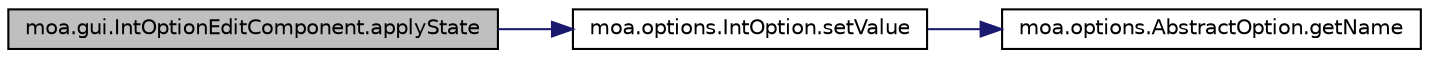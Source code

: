 digraph G
{
  edge [fontname="Helvetica",fontsize="10",labelfontname="Helvetica",labelfontsize="10"];
  node [fontname="Helvetica",fontsize="10",shape=record];
  rankdir=LR;
  Node1 [label="moa.gui.IntOptionEditComponent.applyState",height=0.2,width=0.4,color="black", fillcolor="grey75", style="filled" fontcolor="black"];
  Node1 -> Node2 [color="midnightblue",fontsize="10",style="solid",fontname="Helvetica"];
  Node2 [label="moa.options.IntOption.setValue",height=0.2,width=0.4,color="black", fillcolor="white", style="filled",URL="$classmoa_1_1options_1_1IntOption.html#a7b2e60195e6ef38bc8626d16303e8f13"];
  Node2 -> Node3 [color="midnightblue",fontsize="10",style="solid",fontname="Helvetica"];
  Node3 [label="moa.options.AbstractOption.getName",height=0.2,width=0.4,color="black", fillcolor="white", style="filled",URL="$classmoa_1_1options_1_1AbstractOption.html#a26d25b88bb5244ed3c2ec142bd28353d",tooltip="Gets the name of this option."];
}
